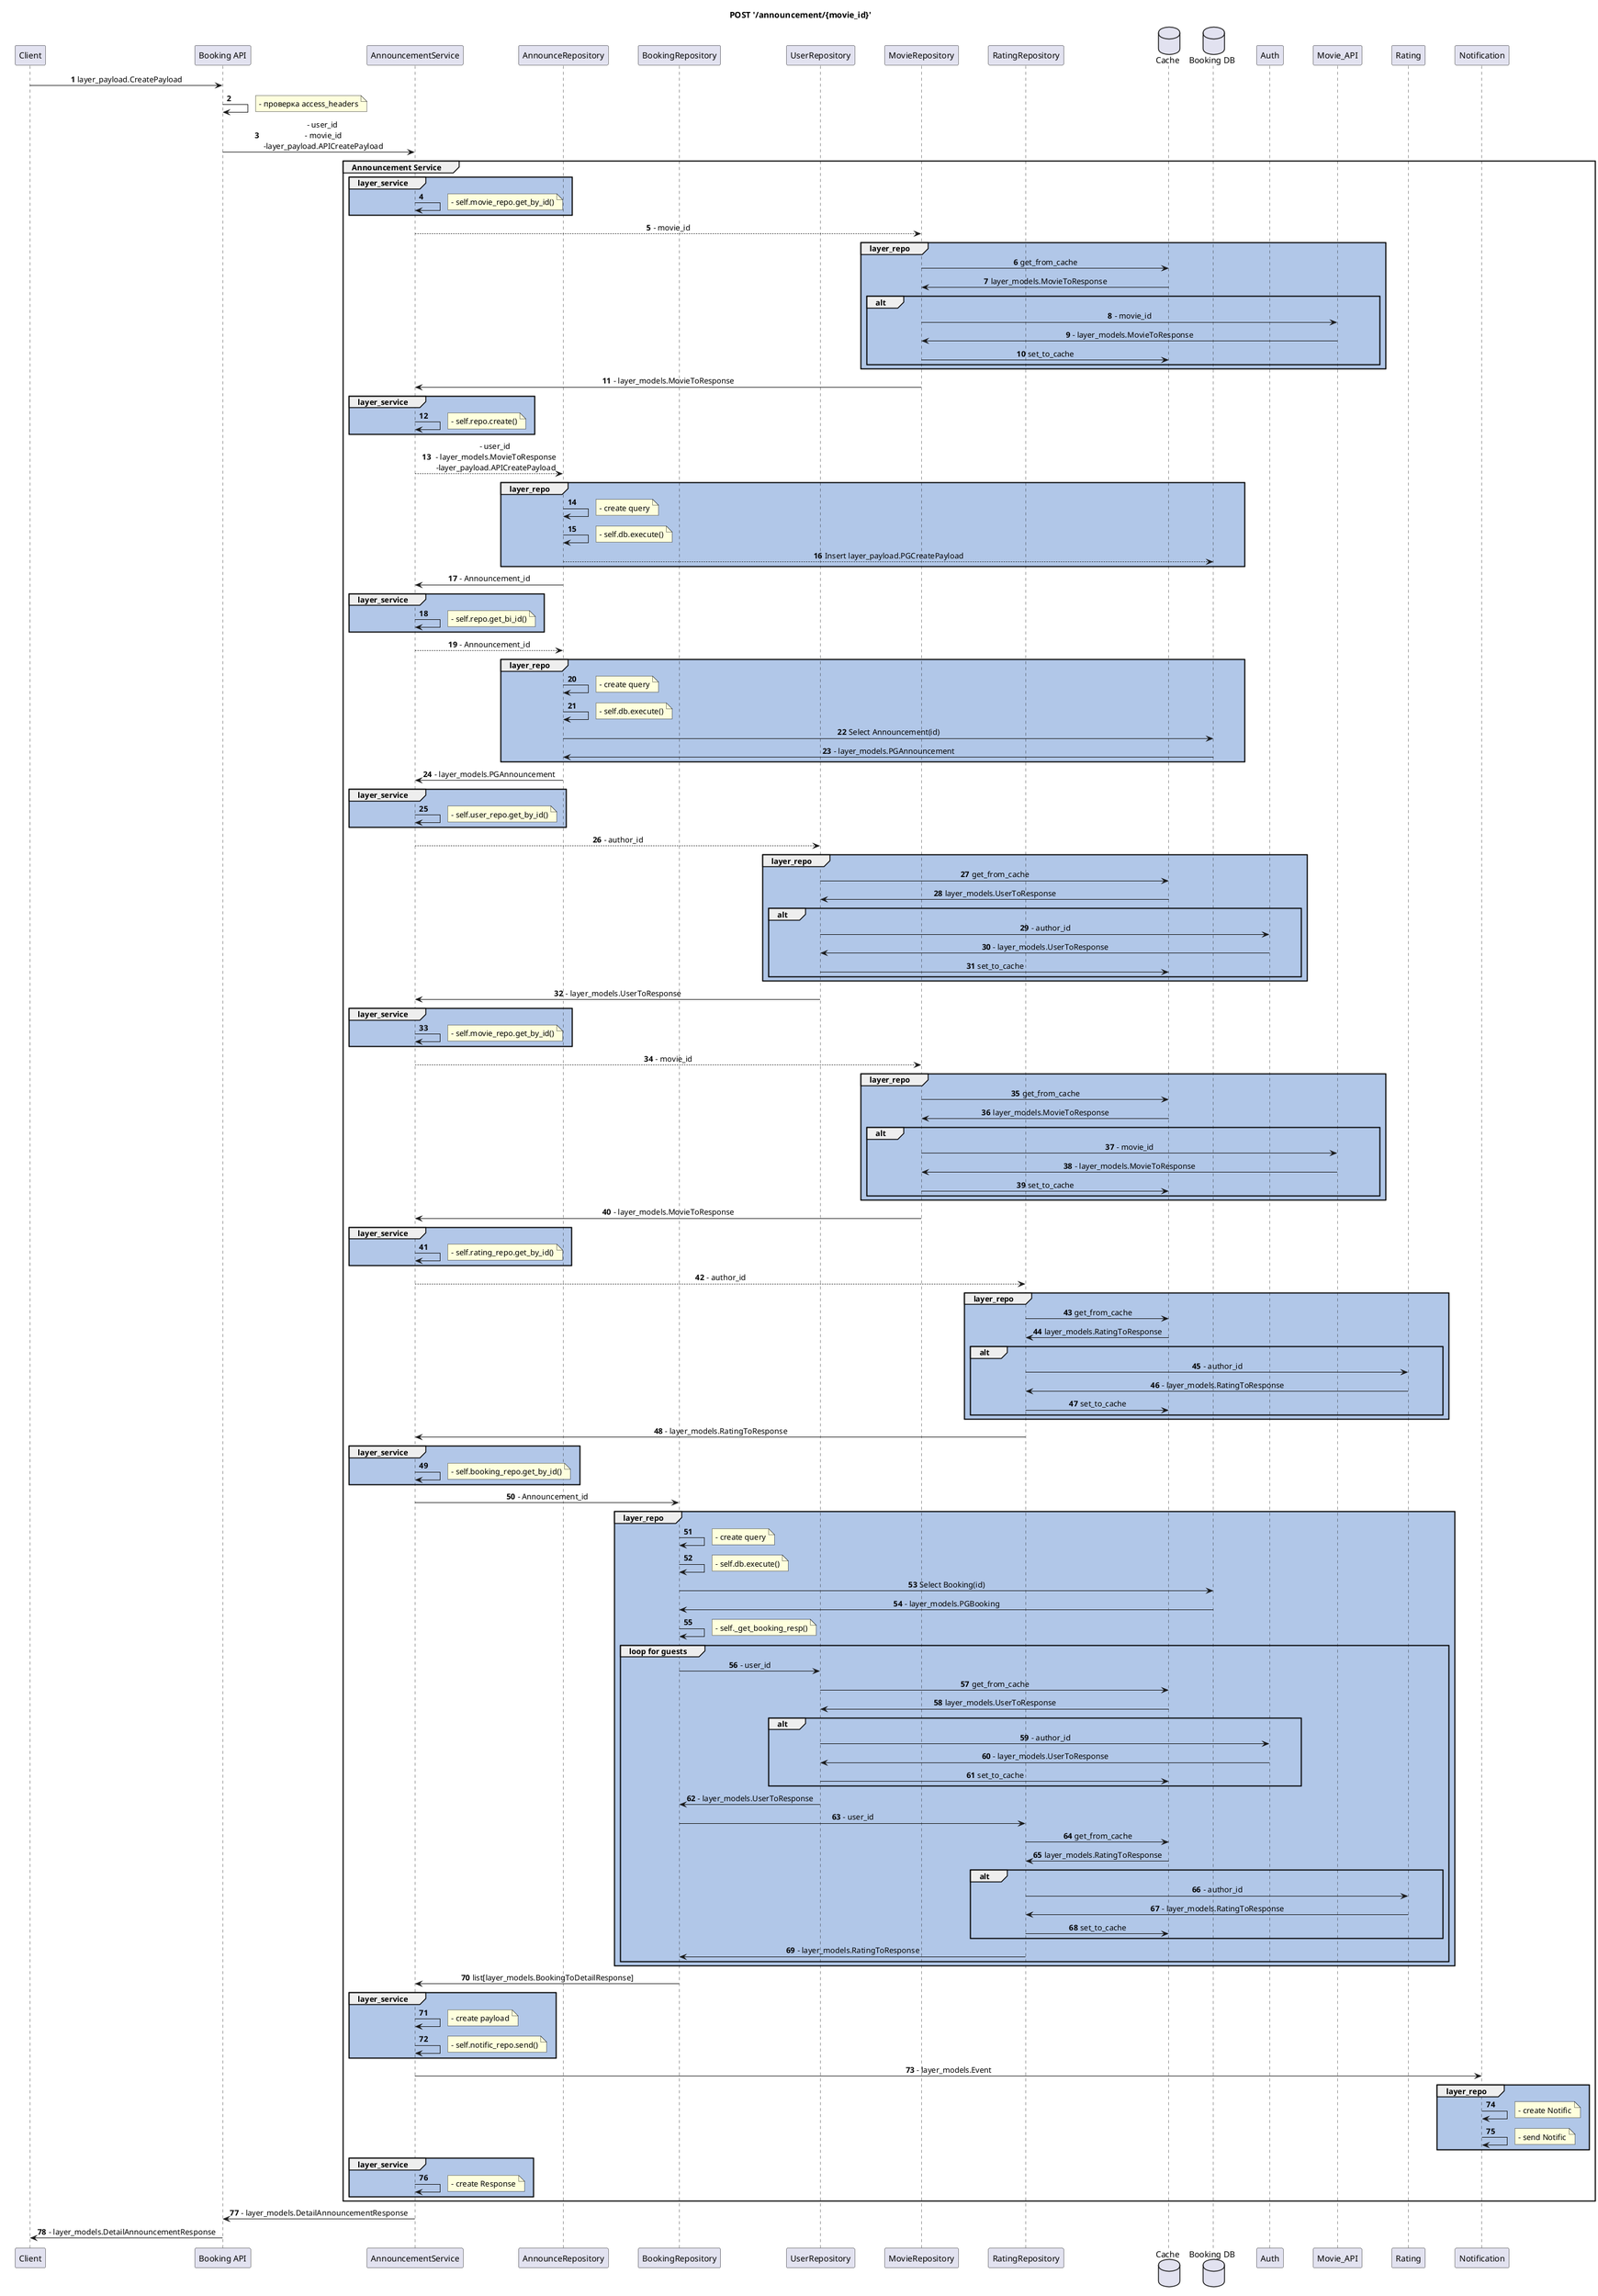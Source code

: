 @startuml layers
' !theme materia
autonumber
skinparam sequence {
    ParticipantPadding 20
    MessageAlign center
}

title POST '/announcement/{movie_id}'

participant Client as Client
participant "Booking API" as API
participant "AnnouncementService" as Service
participant "AnnounceRepository" as AnnounceRepo
participant "BookingRepository" as BookingRepo
participant "UserRepository" as UserRepo
participant "MovieRepository" as MovieRepo
participant "RatingRepository" as RatingRepo
database "Cache" as Cache_Service
database "Booking DB" as DB_Booking
participant DB_Booking
participant Auth
participant Movie_API
participant Rating
participant Notification

Client -> API: layer_payload.CreatePayload
API -> API:
note right
    - проверка access_headers
end note
API -> Service: - user_id\n - movie_id\n -layer_payload.APICreatePayload

group Announcement Service

    group #B2C7E8 layer_service
        Service -> Service
        note right
            - self.movie_repo.get_by_id()
        end note
        end group

        Service --> MovieRepo: - movie_id

        group #B1C7E8 layer_repo
            MovieRepo -> Cache_Service: get_from_cache
            Cache_Service -> MovieRepo: layer_models.MovieToResponse
            group alt
                MovieRepo -> Movie_API: - movie_id
                Movie_API -> MovieRepo: - layer_models.MovieToResponse
                MovieRepo -> Cache_Service: set_to_cache
                end group
                end group
                MovieRepo -> Service: - layer_models.MovieToResponse

                group #B2C7E8 layer_service
                    Service -> Service
                    note right
                        - self.repo.create()
                    end note
                    end group

                    Service --> AnnounceRepo: - user_id\n - layer_models.MovieToResponse\n -layer_payload.APICreatePayload
                    group #B1C7E8 layer_repo


                        AnnounceRepo -> AnnounceRepo
                        note right
                            - create query
                        end note

                        AnnounceRepo -> AnnounceRepo
                        note right
                            - self.db.execute()
                        end note

                        AnnounceRepo --> DB_Booking: Insert layer_payload.PGCreatePayload
                        end group

                        AnnounceRepo -> Service: - Announcement_id

                        group #B2C7E8 layer_service
                            Service -> Service
                            note right
                                - self.repo.get_bi_id()
                            end note
                            end group

                            Service --> AnnounceRepo: - Announcement_id

                            group #B1C7E8 layer_repo
                                AnnounceRepo -> AnnounceRepo
                                note right
                                    - create query
                                end note

                                AnnounceRepo -> AnnounceRepo
                                note right
                                    - self.db.execute()
                                end note

                                AnnounceRepo -> DB_Booking: Select Announcement(id)
                                DB_Booking -> AnnounceRepo: - layer_models.PGAnnouncement
                                end group
                                AnnounceRepo -> Service: - layer_models.PGAnnouncement
                                ' User
                                group #B2C7E8 layer_service
                                    Service -> Service
                                    note right
                                        - self.user_repo.get_by_id()
                                    end note
                                    end group

                                    Service --> UserRepo: - author_id

                                    group #B1C7E8 layer_repo
                                        UserRepo -> Cache_Service: get_from_cache
                                        Cache_Service -> UserRepo: layer_models.UserToResponse

                                        group alt
                                            UserRepo -> Auth: - author_id
                                            Auth -> UserRepo: - layer_models.UserToResponse
                                            UserRepo -> Cache_Service: set_to_cache
                                            end group
                                            end group

                                            UserRepo -> Service: - layer_models.UserToResponse

                                            group #B2C7E8 layer_service
                                                Service -> Service
                                                note right
                                                    - self.movie_repo.get_by_id()
                                                end note
                                                end group

                                                Service --> MovieRepo: - movie_id

                                                group #B1C7E8 layer_repo
                                                    MovieRepo -> Cache_Service: get_from_cache
                                                    Cache_Service -> MovieRepo: layer_models.MovieToResponse
                                                    group alt
                                                        MovieRepo -> Movie_API: - movie_id
                                                        Movie_API -> MovieRepo: - layer_models.MovieToResponse
                                                        MovieRepo -> Cache_Service: set_to_cache
                                                        end group
                                                        end group

                                                        MovieRepo -> Service: - layer_models.MovieToResponse

                                                        group #B2C7E8 layer_service
                                                            Service -> Service
                                                            note right
                                                                - self.rating_repo.get_by_id()
                                                            end note
                                                            end group

                                                            Service --> RatingRepo: - author_id

                                                            group #B1C7E8 layer_repo
                                                                RatingRepo -> Cache_Service: get_from_cache
                                                                Cache_Service -> RatingRepo: layer_models.RatingToResponse
                                                                group alt
                                                                    RatingRepo -> Rating: - author_id
                                                                    Rating -> RatingRepo: - layer_models.RatingToResponse
                                                                    RatingRepo -> Cache_Service: set_to_cache
                                                                    end group
                                                                    end group



                                                                    RatingRepo -> Service: - layer_models.RatingToResponse

                                                                    group #B2C7E8 layer_service
                                                                        Service -> Service
                                                                        note right
                                                                            - self.booking_repo.get_by_id()
                                                                        end note
                                                                        end group

                                                                        Service -> BookingRepo: - Announcement_id

                                                                        group #B1C7E8 layer_repo
                                                                            BookingRepo -> BookingRepo
                                                                            note right
                                                                                - create query
                                                                            end note

                                                                            BookingRepo -> BookingRepo
                                                                            note right
                                                                                - self.db.execute()
                                                                            end note

                                                                            BookingRepo -> DB_Booking: Select Booking(id)
                                                                            DB_Booking -> BookingRepo: - layer_models.PGBooking

                                                                            BookingRepo -> BookingRepo
                                                                            note right
                                                                                - self._get_booking_resp()
                                                                            end note

                                                                            group loop for guests
                                                                                BookingRepo -> UserRepo: - user_id
                                                                                UserRepo -> Cache_Service: get_from_cache
                                                                                Cache_Service -> UserRepo: layer_models.UserToResponse
                                                                                group alt
                                                                                    UserRepo -> Auth: - author_id
                                                                                    Auth -> UserRepo: - layer_models.UserToResponse
                                                                                    UserRepo -> Cache_Service: set_to_cache
                                                                                    end group
                                                                                    UserRepo -> BookingRepo: - layer_models.UserToResponse

                                                                                    BookingRepo -> RatingRepo: - user_id
                                                                                    RatingRepo -> Cache_Service: get_from_cache
                                                                                    Cache_Service -> RatingRepo: layer_models.RatingToResponse
                                                                                    group alt
                                                                                        RatingRepo -> Rating: - author_id
                                                                                        Rating -> RatingRepo: - layer_models.RatingToResponse
                                                                                        RatingRepo -> Cache_Service: set_to_cache
                                                                                        end group
                                                                                        RatingRepo -> BookingRepo: - layer_models.RatingToResponse

                                                                                        end group
                                                                                        end group

                                                                                        BookingRepo -> Service: list[layer_models.BookingToDetailResponse]



                                                                                        group #B1C7E8 layer_service
                                                                                            Service -> Service
                                                                                            note right
                                                                                                - create payload
                                                                                            end note
                                                                                            Service -> Service
                                                                                            note right
                                                                                                - self.notific_repo.send()
                                                                                            end note
                                                                                            end group

                                                                                            Service -> Notification: - layer_models.Event
                                                                                            group #B1C7E8 layer_repo
                                                                                                Notification -> Notification
                                                                                                note right
                                                                                                    - create Notific
                                                                                                end note
                                                                                                Notification -> Notification
                                                                                                note right
                                                                                                    - send Notific
                                                                                                end note


                                                                                                end group
                                                                                                group #B2C7E8 layer_service
                                                                                                    Service -> Service
                                                                                                    note right
                                                                                                        - create Response
                                                                                                    end note

                                                                                                    end group
                                                                                                    end group

                                                                                                    Service -> API: - layer_models.DetailAnnouncementResponse

                                                                                                    API -> Client: - layer_models.DetailAnnouncementResponse
                                                                                                    @enduml